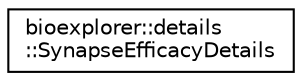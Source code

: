 digraph "Graphical Class Hierarchy"
{
 // LATEX_PDF_SIZE
  edge [fontname="Helvetica",fontsize="10",labelfontname="Helvetica",labelfontsize="10"];
  node [fontname="Helvetica",fontsize="10",shape=record];
  rankdir="LR";
  Node0 [label="bioexplorer::details\l::SynapseEfficacyDetails",height=0.2,width=0.4,color="black", fillcolor="white", style="filled",URL="$d4/d3d/structbioexplorer_1_1details_1_1SynapseEfficacyDetails.html",tooltip=" "];
}
